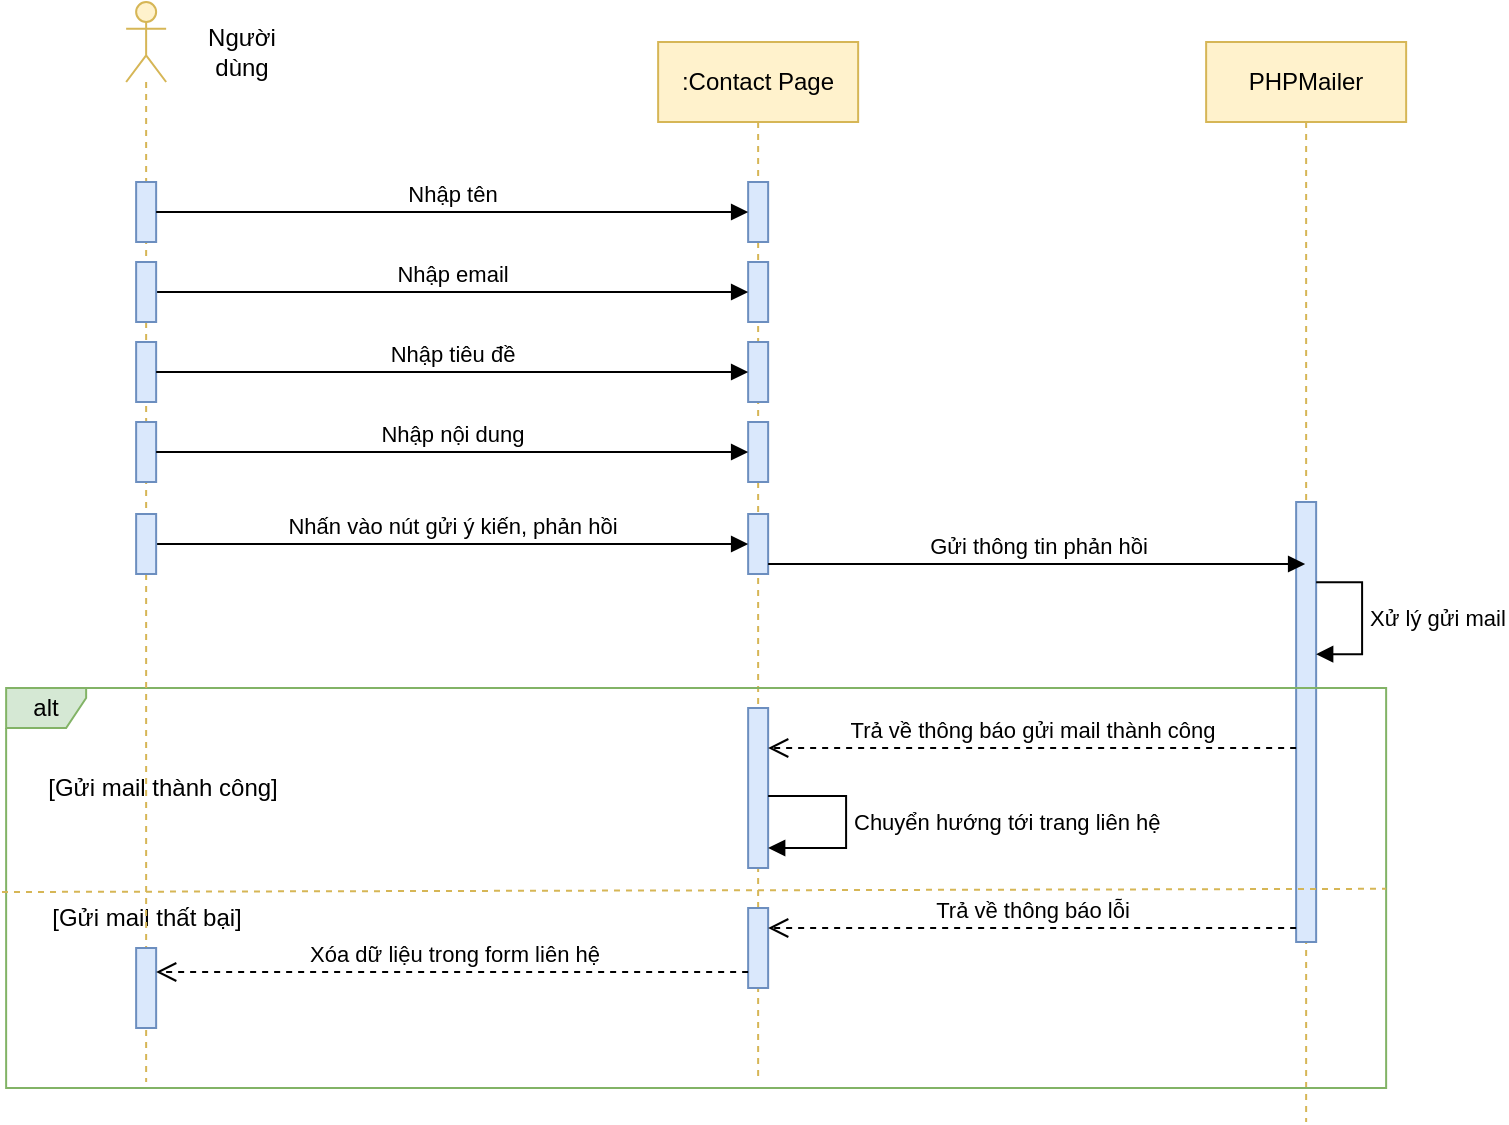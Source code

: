 <mxfile version="22.1.2" type="device">
  <diagram name="Trang-1" id="G68hu-jclqWdX7_QZx-V">
    <mxGraphModel dx="1177" dy="570" grid="1" gridSize="10" guides="1" tooltips="1" connect="1" arrows="1" fold="1" page="1" pageScale="1" pageWidth="827" pageHeight="1169" math="0" shadow="0">
      <root>
        <mxCell id="0" />
        <mxCell id="1" parent="0" />
        <mxCell id="AUZs8J4GFLGQwKylSv1O-1" value=":Contact Page" style="shape=umlLifeline;perimeter=lifelinePerimeter;whiteSpace=wrap;html=1;container=0;dropTarget=0;collapsible=0;recursiveResize=0;outlineConnect=0;portConstraint=eastwest;newEdgeStyle={&quot;edgeStyle&quot;:&quot;elbowEdgeStyle&quot;,&quot;elbow&quot;:&quot;vertical&quot;,&quot;curved&quot;:0,&quot;rounded&quot;:0};fillColor=#fff2cc;strokeColor=#d6b656;" vertex="1" parent="1">
          <mxGeometry x="358.07" y="80" width="100" height="520" as="geometry" />
        </mxCell>
        <mxCell id="AUZs8J4GFLGQwKylSv1O-2" value="" style="html=1;points=[];perimeter=orthogonalPerimeter;outlineConnect=0;targetShapes=umlLifeline;portConstraint=eastwest;newEdgeStyle={&quot;edgeStyle&quot;:&quot;elbowEdgeStyle&quot;,&quot;elbow&quot;:&quot;vertical&quot;,&quot;curved&quot;:0,&quot;rounded&quot;:0};fillColor=#dae8fc;strokeColor=#6c8ebf;" vertex="1" parent="AUZs8J4GFLGQwKylSv1O-1">
          <mxGeometry x="45" y="110" width="10" height="30" as="geometry" />
        </mxCell>
        <mxCell id="AUZs8J4GFLGQwKylSv1O-3" value="" style="html=1;points=[[0,0,0,0,5],[0,1,0,0,-5],[1,0,0,0,5],[1,1,0,0,-5]];perimeter=orthogonalPerimeter;outlineConnect=0;targetShapes=umlLifeline;portConstraint=eastwest;newEdgeStyle={&quot;curved&quot;:0,&quot;rounded&quot;:0};fillColor=#dae8fc;strokeColor=#6c8ebf;" vertex="1" parent="AUZs8J4GFLGQwKylSv1O-1">
          <mxGeometry x="45" y="236" width="10" height="30" as="geometry" />
        </mxCell>
        <mxCell id="AUZs8J4GFLGQwKylSv1O-26" value="" style="html=1;points=[[0,0,0,0,5],[0,1,0,0,-5],[1,0,0,0,5],[1,1,0,0,-5]];perimeter=orthogonalPerimeter;outlineConnect=0;targetShapes=umlLifeline;portConstraint=eastwest;newEdgeStyle={&quot;curved&quot;:0,&quot;rounded&quot;:0};fillColor=#dae8fc;strokeColor=#6c8ebf;" vertex="1" parent="AUZs8J4GFLGQwKylSv1O-1">
          <mxGeometry x="45" y="70" width="10" height="30" as="geometry" />
        </mxCell>
        <mxCell id="AUZs8J4GFLGQwKylSv1O-30" value="" style="html=1;points=[[0,0,0,0,5],[0,1,0,0,-5],[1,0,0,0,5],[1,1,0,0,-5]];perimeter=orthogonalPerimeter;outlineConnect=0;targetShapes=umlLifeline;portConstraint=eastwest;newEdgeStyle={&quot;curved&quot;:0,&quot;rounded&quot;:0};fillColor=#dae8fc;strokeColor=#6c8ebf;" vertex="1" parent="AUZs8J4GFLGQwKylSv1O-1">
          <mxGeometry x="45" y="150" width="10" height="30" as="geometry" />
        </mxCell>
        <mxCell id="AUZs8J4GFLGQwKylSv1O-31" value="" style="html=1;points=[[0,0,0,0,5],[0,1,0,0,-5],[1,0,0,0,5],[1,1,0,0,-5]];perimeter=orthogonalPerimeter;outlineConnect=0;targetShapes=umlLifeline;portConstraint=eastwest;newEdgeStyle={&quot;curved&quot;:0,&quot;rounded&quot;:0};fillColor=#dae8fc;strokeColor=#6c8ebf;" vertex="1" parent="AUZs8J4GFLGQwKylSv1O-1">
          <mxGeometry x="45" y="190" width="10" height="30" as="geometry" />
        </mxCell>
        <mxCell id="AUZs8J4GFLGQwKylSv1O-4" value="PHPMailer" style="shape=umlLifeline;perimeter=lifelinePerimeter;whiteSpace=wrap;html=1;container=0;dropTarget=0;collapsible=0;recursiveResize=0;outlineConnect=0;portConstraint=eastwest;newEdgeStyle={&quot;edgeStyle&quot;:&quot;elbowEdgeStyle&quot;,&quot;elbow&quot;:&quot;vertical&quot;,&quot;curved&quot;:0,&quot;rounded&quot;:0};fillColor=#fff2cc;strokeColor=#d6b656;" vertex="1" parent="1">
          <mxGeometry x="632.07" y="80" width="100" height="540" as="geometry" />
        </mxCell>
        <mxCell id="AUZs8J4GFLGQwKylSv1O-5" value="" style="html=1;points=[];perimeter=orthogonalPerimeter;outlineConnect=0;targetShapes=umlLifeline;portConstraint=eastwest;newEdgeStyle={&quot;edgeStyle&quot;:&quot;elbowEdgeStyle&quot;,&quot;elbow&quot;:&quot;vertical&quot;,&quot;curved&quot;:0,&quot;rounded&quot;:0};fillColor=#dae8fc;strokeColor=#6c8ebf;" vertex="1" parent="AUZs8J4GFLGQwKylSv1O-4">
          <mxGeometry x="45" y="230" width="10" height="220" as="geometry" />
        </mxCell>
        <mxCell id="AUZs8J4GFLGQwKylSv1O-6" value="Xử lý gửi mail" style="html=1;align=left;spacingLeft=2;endArrow=block;rounded=0;edgeStyle=orthogonalEdgeStyle;curved=0;rounded=0;" edge="1" parent="AUZs8J4GFLGQwKylSv1O-4">
          <mxGeometry relative="1" as="geometry">
            <mxPoint x="55.0" y="270.077" as="sourcePoint" />
            <Array as="points">
              <mxPoint x="78" y="270" />
              <mxPoint x="78" y="306" />
            </Array>
            <mxPoint x="55.0" y="306.077" as="targetPoint" />
          </mxGeometry>
        </mxCell>
        <mxCell id="AUZs8J4GFLGQwKylSv1O-7" value="Nhập email" style="html=1;verticalAlign=bottom;endArrow=block;curved=0;rounded=0;" edge="1" parent="1" source="AUZs8J4GFLGQwKylSv1O-20" target="AUZs8J4GFLGQwKylSv1O-2">
          <mxGeometry x="0.001" width="80" relative="1" as="geometry">
            <mxPoint x="222.07" y="290" as="sourcePoint" />
            <mxPoint x="452.07" y="330" as="targetPoint" />
            <mxPoint as="offset" />
          </mxGeometry>
        </mxCell>
        <mxCell id="AUZs8J4GFLGQwKylSv1O-8" value="Nhấn vào nút gửi ý kiến, phản hồi" style="html=1;verticalAlign=bottom;endArrow=block;curved=0;rounded=0;" edge="1" parent="1" source="AUZs8J4GFLGQwKylSv1O-21" target="AUZs8J4GFLGQwKylSv1O-3">
          <mxGeometry x="0.001" width="80" relative="1" as="geometry">
            <mxPoint x="152.07" y="316" as="sourcePoint" />
            <mxPoint x="403.07" y="300.58" as="targetPoint" />
            <mxPoint as="offset" />
          </mxGeometry>
        </mxCell>
        <mxCell id="AUZs8J4GFLGQwKylSv1O-9" value="Gửi thông tin phản hồi" style="html=1;verticalAlign=bottom;endArrow=block;curved=0;rounded=0;exitX=1;exitY=1;exitDx=0;exitDy=-5;exitPerimeter=0;" edge="1" parent="1" source="AUZs8J4GFLGQwKylSv1O-3">
          <mxGeometry width="80" relative="1" as="geometry">
            <mxPoint x="522.07" y="346" as="sourcePoint" />
            <mxPoint x="681.57" y="341" as="targetPoint" />
          </mxGeometry>
        </mxCell>
        <mxCell id="AUZs8J4GFLGQwKylSv1O-10" value="alt" style="shape=umlFrame;whiteSpace=wrap;html=1;pointerEvents=0;width=40;height=20;fillColor=#d5e8d4;strokeColor=#82b366;" vertex="1" parent="1">
          <mxGeometry x="32.07" y="403" width="690" height="200" as="geometry" />
        </mxCell>
        <mxCell id="AUZs8J4GFLGQwKylSv1O-11" value="" style="endArrow=none;dashed=1;html=1;rounded=0;entryX=1;entryY=0.502;entryDx=0;entryDy=0;entryPerimeter=0;exitX=-0.003;exitY=0.51;exitDx=0;exitDy=0;exitPerimeter=0;fillColor=#fff2cc;strokeColor=#d6b656;" edge="1" parent="1" source="AUZs8J4GFLGQwKylSv1O-10" target="AUZs8J4GFLGQwKylSv1O-10">
          <mxGeometry width="50" height="50" relative="1" as="geometry">
            <mxPoint x="402.07" y="513" as="sourcePoint" />
            <mxPoint x="452.07" y="463" as="targetPoint" />
          </mxGeometry>
        </mxCell>
        <mxCell id="AUZs8J4GFLGQwKylSv1O-12" value="" style="html=1;points=[[0,0,0,0,5],[0,1,0,0,-5],[1,0,0,0,5],[1,1,0,0,-5]];perimeter=orthogonalPerimeter;outlineConnect=0;targetShapes=umlLifeline;portConstraint=eastwest;newEdgeStyle={&quot;curved&quot;:0,&quot;rounded&quot;:0};fillColor=#dae8fc;strokeColor=#6c8ebf;" vertex="1" parent="1">
          <mxGeometry x="403.07" y="413" width="10" height="80" as="geometry" />
        </mxCell>
        <mxCell id="AUZs8J4GFLGQwKylSv1O-13" value="Trả về thông báo gửi mail thành công" style="html=1;verticalAlign=bottom;endArrow=open;dashed=1;endSize=8;curved=0;rounded=0;" edge="1" parent="1">
          <mxGeometry relative="1" as="geometry">
            <mxPoint x="677.07" y="433" as="sourcePoint" />
            <mxPoint x="413.07" y="433" as="targetPoint" />
          </mxGeometry>
        </mxCell>
        <mxCell id="AUZs8J4GFLGQwKylSv1O-14" value="Chuyển hướng tới trang liên hệ" style="html=1;align=left;spacingLeft=2;endArrow=block;rounded=0;edgeStyle=orthogonalEdgeStyle;curved=0;rounded=0;" edge="1" parent="1" source="AUZs8J4GFLGQwKylSv1O-12" target="AUZs8J4GFLGQwKylSv1O-12">
          <mxGeometry x="0.003" relative="1" as="geometry">
            <mxPoint x="432.07" y="457" as="sourcePoint" />
            <Array as="points">
              <mxPoint x="452.07" y="457" />
              <mxPoint x="452.07" y="483" />
            </Array>
            <mxPoint x="432.07" y="493" as="targetPoint" />
            <mxPoint as="offset" />
          </mxGeometry>
        </mxCell>
        <mxCell id="AUZs8J4GFLGQwKylSv1O-15" value="[Gửi mail thành công]" style="text;html=1;align=center;verticalAlign=middle;resizable=0;points=[];autosize=1;strokeColor=none;fillColor=none;" vertex="1" parent="1">
          <mxGeometry x="40.0" y="438" width="140" height="30" as="geometry" />
        </mxCell>
        <mxCell id="AUZs8J4GFLGQwKylSv1O-16" value="[Gửi mail thất bại]" style="text;html=1;align=center;verticalAlign=middle;resizable=0;points=[];autosize=1;strokeColor=none;fillColor=none;" vertex="1" parent="1">
          <mxGeometry x="42.07" y="503" width="120" height="30" as="geometry" />
        </mxCell>
        <mxCell id="AUZs8J4GFLGQwKylSv1O-17" value="" style="html=1;points=[[0,0,0,0,5],[0,1,0,0,-5],[1,0,0,0,5],[1,1,0,0,-5]];perimeter=orthogonalPerimeter;outlineConnect=0;targetShapes=umlLifeline;portConstraint=eastwest;newEdgeStyle={&quot;curved&quot;:0,&quot;rounded&quot;:0};fillColor=#dae8fc;strokeColor=#6c8ebf;" vertex="1" parent="1">
          <mxGeometry x="403.07" y="513" width="10" height="40" as="geometry" />
        </mxCell>
        <mxCell id="AUZs8J4GFLGQwKylSv1O-18" value="Trả về thông báo lỗi" style="html=1;verticalAlign=bottom;endArrow=open;dashed=1;endSize=8;curved=0;rounded=0;" edge="1" parent="1">
          <mxGeometry x="0.001" relative="1" as="geometry">
            <mxPoint x="677.07" y="523" as="sourcePoint" />
            <mxPoint x="413.07" y="523.0" as="targetPoint" />
            <mxPoint as="offset" />
          </mxGeometry>
        </mxCell>
        <mxCell id="AUZs8J4GFLGQwKylSv1O-19" value="" style="shape=umlLifeline;perimeter=lifelinePerimeter;whiteSpace=wrap;html=1;container=1;dropTarget=0;collapsible=0;recursiveResize=0;outlineConnect=0;portConstraint=eastwest;newEdgeStyle={&quot;curved&quot;:0,&quot;rounded&quot;:0};participant=umlActor;fillColor=#fff2cc;strokeColor=#d6b656;" vertex="1" parent="1">
          <mxGeometry x="92.07" y="60" width="20" height="540" as="geometry" />
        </mxCell>
        <mxCell id="AUZs8J4GFLGQwKylSv1O-20" value="" style="html=1;points=[[0,0,0,0,5],[0,1,0,0,-5],[1,0,0,0,5],[1,1,0,0,-5]];perimeter=orthogonalPerimeter;outlineConnect=0;targetShapes=umlLifeline;portConstraint=eastwest;newEdgeStyle={&quot;curved&quot;:0,&quot;rounded&quot;:0};fillColor=#dae8fc;strokeColor=#6c8ebf;" vertex="1" parent="AUZs8J4GFLGQwKylSv1O-19">
          <mxGeometry x="5" y="130" width="10" height="30" as="geometry" />
        </mxCell>
        <mxCell id="AUZs8J4GFLGQwKylSv1O-21" value="" style="html=1;points=[[0,0,0,0,5],[0,1,0,0,-5],[1,0,0,0,5],[1,1,0,0,-5]];perimeter=orthogonalPerimeter;outlineConnect=0;targetShapes=umlLifeline;portConstraint=eastwest;newEdgeStyle={&quot;curved&quot;:0,&quot;rounded&quot;:0};fillColor=#dae8fc;strokeColor=#6c8ebf;" vertex="1" parent="AUZs8J4GFLGQwKylSv1O-19">
          <mxGeometry x="5" y="256" width="10" height="30" as="geometry" />
        </mxCell>
        <mxCell id="AUZs8J4GFLGQwKylSv1O-22" value="" style="html=1;points=[[0,0,0,0,5],[0,1,0,0,-5],[1,0,0,0,5],[1,1,0,0,-5]];perimeter=orthogonalPerimeter;outlineConnect=0;targetShapes=umlLifeline;portConstraint=eastwest;newEdgeStyle={&quot;curved&quot;:0,&quot;rounded&quot;:0};fillColor=#dae8fc;strokeColor=#6c8ebf;" vertex="1" parent="AUZs8J4GFLGQwKylSv1O-19">
          <mxGeometry x="5" y="473" width="10" height="40" as="geometry" />
        </mxCell>
        <mxCell id="AUZs8J4GFLGQwKylSv1O-25" value="" style="html=1;points=[[0,0,0,0,5],[0,1,0,0,-5],[1,0,0,0,5],[1,1,0,0,-5]];perimeter=orthogonalPerimeter;outlineConnect=0;targetShapes=umlLifeline;portConstraint=eastwest;newEdgeStyle={&quot;curved&quot;:0,&quot;rounded&quot;:0};fillColor=#dae8fc;strokeColor=#6c8ebf;" vertex="1" parent="AUZs8J4GFLGQwKylSv1O-19">
          <mxGeometry x="5" y="90" width="10" height="30" as="geometry" />
        </mxCell>
        <mxCell id="AUZs8J4GFLGQwKylSv1O-28" value="" style="html=1;points=[[0,0,0,0,5],[0,1,0,0,-5],[1,0,0,0,5],[1,1,0,0,-5]];perimeter=orthogonalPerimeter;outlineConnect=0;targetShapes=umlLifeline;portConstraint=eastwest;newEdgeStyle={&quot;curved&quot;:0,&quot;rounded&quot;:0};fillColor=#dae8fc;strokeColor=#6c8ebf;" vertex="1" parent="AUZs8J4GFLGQwKylSv1O-19">
          <mxGeometry x="5" y="170" width="10" height="30" as="geometry" />
        </mxCell>
        <mxCell id="AUZs8J4GFLGQwKylSv1O-29" value="" style="html=1;points=[[0,0,0,0,5],[0,1,0,0,-5],[1,0,0,0,5],[1,1,0,0,-5]];perimeter=orthogonalPerimeter;outlineConnect=0;targetShapes=umlLifeline;portConstraint=eastwest;newEdgeStyle={&quot;curved&quot;:0,&quot;rounded&quot;:0};fillColor=#dae8fc;strokeColor=#6c8ebf;" vertex="1" parent="AUZs8J4GFLGQwKylSv1O-19">
          <mxGeometry x="5" y="210" width="10" height="30" as="geometry" />
        </mxCell>
        <mxCell id="AUZs8J4GFLGQwKylSv1O-23" value="Xóa dữ liệu trong form liên hệ" style="html=1;verticalAlign=bottom;endArrow=open;dashed=1;endSize=8;curved=0;rounded=0;" edge="1" parent="1" target="AUZs8J4GFLGQwKylSv1O-22">
          <mxGeometry x="-0.003" relative="1" as="geometry">
            <mxPoint x="403.07" y="545" as="sourcePoint" />
            <mxPoint x="97.07" y="545" as="targetPoint" />
            <mxPoint as="offset" />
          </mxGeometry>
        </mxCell>
        <mxCell id="AUZs8J4GFLGQwKylSv1O-24" value="Người dùng" style="text;html=1;strokeColor=none;fillColor=none;align=center;verticalAlign=middle;whiteSpace=wrap;rounded=0;" vertex="1" parent="1">
          <mxGeometry x="120" y="70" width="60" height="30" as="geometry" />
        </mxCell>
        <mxCell id="AUZs8J4GFLGQwKylSv1O-27" value="Nhập tên" style="html=1;verticalAlign=bottom;endArrow=block;curved=0;rounded=0;" edge="1" parent="1" source="AUZs8J4GFLGQwKylSv1O-25" target="AUZs8J4GFLGQwKylSv1O-26">
          <mxGeometry width="80" relative="1" as="geometry">
            <mxPoint x="130" y="160" as="sourcePoint" />
            <mxPoint x="320" y="140" as="targetPoint" />
          </mxGeometry>
        </mxCell>
        <mxCell id="AUZs8J4GFLGQwKylSv1O-32" value="Nhập tiêu đề" style="html=1;verticalAlign=bottom;endArrow=block;curved=0;rounded=0;" edge="1" parent="1" source="AUZs8J4GFLGQwKylSv1O-28" target="AUZs8J4GFLGQwKylSv1O-30">
          <mxGeometry width="80" relative="1" as="geometry">
            <mxPoint x="180" y="260" as="sourcePoint" />
            <mxPoint x="413" y="215" as="targetPoint" />
          </mxGeometry>
        </mxCell>
        <mxCell id="AUZs8J4GFLGQwKylSv1O-33" value="Nhập nội dung" style="html=1;verticalAlign=bottom;endArrow=block;curved=0;rounded=0;" edge="1" parent="1" source="AUZs8J4GFLGQwKylSv1O-29" target="AUZs8J4GFLGQwKylSv1O-31">
          <mxGeometry x="0.001" width="80" relative="1" as="geometry">
            <mxPoint x="127" y="225" as="sourcePoint" />
            <mxPoint x="423" y="225" as="targetPoint" />
            <mxPoint as="offset" />
          </mxGeometry>
        </mxCell>
      </root>
    </mxGraphModel>
  </diagram>
</mxfile>
